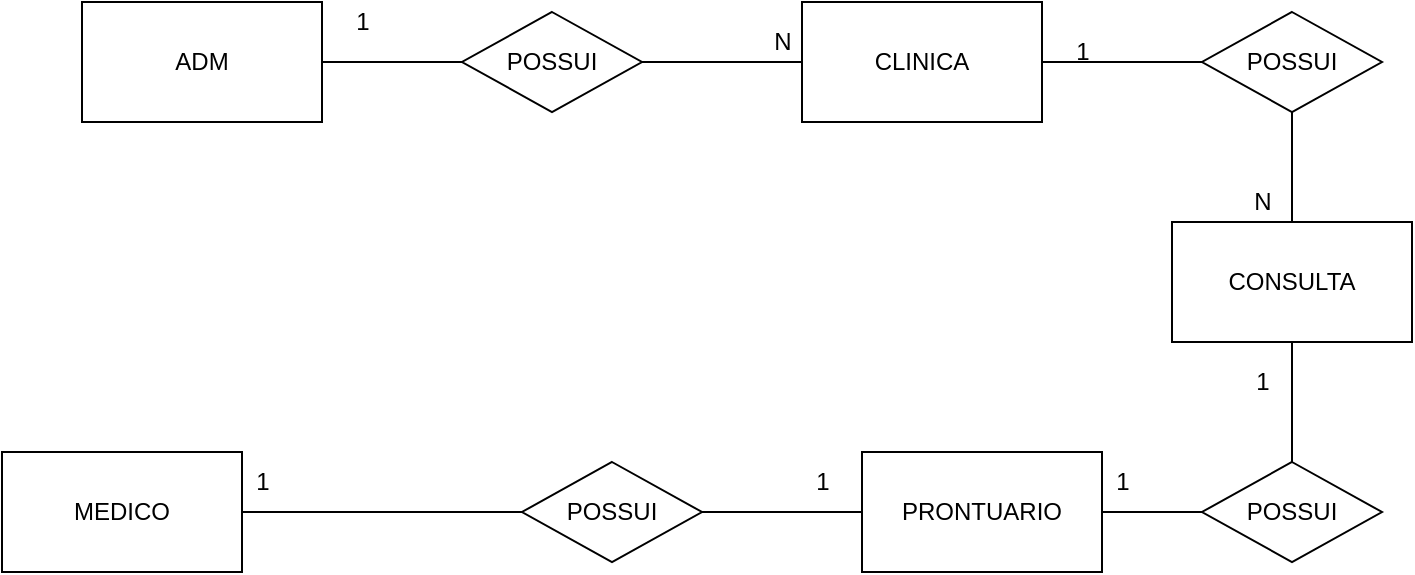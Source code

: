 <mxfile version="12.6.7" type="device"><diagram id="Os_TEFsGQWYt6Gtz5SPm" name="Page-1"><mxGraphModel dx="2105" dy="548" grid="1" gridSize="10" guides="1" tooltips="1" connect="1" arrows="1" fold="1" page="1" pageScale="1" pageWidth="827" pageHeight="1169" math="0" shadow="0"><root><mxCell id="0"/><mxCell id="1" parent="0"/><mxCell id="fZ9C1_0rifTacxeOwdhb-1" value="ADM" style="rounded=0;whiteSpace=wrap;html=1;" vertex="1" parent="1"><mxGeometry x="20" y="20" width="120" height="60" as="geometry"/></mxCell><mxCell id="fZ9C1_0rifTacxeOwdhb-3" value="CLINICA" style="rounded=0;whiteSpace=wrap;html=1;" vertex="1" parent="1"><mxGeometry x="380" y="20" width="120" height="60" as="geometry"/></mxCell><mxCell id="fZ9C1_0rifTacxeOwdhb-4" value="MEDICO" style="rounded=0;whiteSpace=wrap;html=1;" vertex="1" parent="1"><mxGeometry x="-20" y="245" width="120" height="60" as="geometry"/></mxCell><mxCell id="fZ9C1_0rifTacxeOwdhb-6" value="PRONTUARIO&lt;br&gt;" style="rounded=0;whiteSpace=wrap;html=1;" vertex="1" parent="1"><mxGeometry x="410" y="245" width="120" height="60" as="geometry"/></mxCell><mxCell id="fZ9C1_0rifTacxeOwdhb-8" value="POSSUI" style="rhombus;whiteSpace=wrap;html=1;" vertex="1" parent="1"><mxGeometry x="210" y="25" width="90" height="50" as="geometry"/></mxCell><mxCell id="fZ9C1_0rifTacxeOwdhb-11" value="POSSUI" style="rhombus;whiteSpace=wrap;html=1;" vertex="1" parent="1"><mxGeometry x="580" y="25" width="90" height="50" as="geometry"/></mxCell><mxCell id="fZ9C1_0rifTacxeOwdhb-14" value="POSSUI" style="rhombus;whiteSpace=wrap;html=1;" vertex="1" parent="1"><mxGeometry x="240" y="250" width="90" height="50" as="geometry"/></mxCell><mxCell id="fZ9C1_0rifTacxeOwdhb-27" value="1" style="text;html=1;align=center;verticalAlign=middle;resizable=0;points=[];autosize=1;" vertex="1" parent="1"><mxGeometry x="150" y="20" width="20" height="20" as="geometry"/></mxCell><mxCell id="fZ9C1_0rifTacxeOwdhb-28" value="N" style="text;html=1;align=center;verticalAlign=middle;resizable=0;points=[];autosize=1;" vertex="1" parent="1"><mxGeometry x="360" y="30" width="20" height="20" as="geometry"/></mxCell><mxCell id="fZ9C1_0rifTacxeOwdhb-29" value="1" style="text;html=1;align=center;verticalAlign=middle;resizable=0;points=[];autosize=1;" vertex="1" parent="1"><mxGeometry x="510" y="35" width="20" height="20" as="geometry"/></mxCell><mxCell id="fZ9C1_0rifTacxeOwdhb-30" value="1" style="text;html=1;align=center;verticalAlign=middle;resizable=0;points=[];autosize=1;" vertex="1" parent="1"><mxGeometry x="380" y="250" width="20" height="20" as="geometry"/></mxCell><mxCell id="fZ9C1_0rifTacxeOwdhb-32" value="1" style="text;html=1;align=center;verticalAlign=middle;resizable=0;points=[];autosize=1;" vertex="1" parent="1"><mxGeometry x="100" y="250" width="20" height="20" as="geometry"/></mxCell><mxCell id="fZ9C1_0rifTacxeOwdhb-36" value="" style="endArrow=none;html=1;entryX=1;entryY=0.5;entryDx=0;entryDy=0;exitX=0;exitY=0.5;exitDx=0;exitDy=0;" edge="1" parent="1" source="fZ9C1_0rifTacxeOwdhb-8" target="fZ9C1_0rifTacxeOwdhb-1"><mxGeometry width="50" height="50" relative="1" as="geometry"><mxPoint x="20" y="440" as="sourcePoint"/><mxPoint x="70" y="390" as="targetPoint"/></mxGeometry></mxCell><mxCell id="fZ9C1_0rifTacxeOwdhb-38" value="" style="endArrow=none;html=1;entryX=1;entryY=0.5;entryDx=0;entryDy=0;exitX=0;exitY=0.5;exitDx=0;exitDy=0;" edge="1" parent="1" source="fZ9C1_0rifTacxeOwdhb-3" target="fZ9C1_0rifTacxeOwdhb-8"><mxGeometry width="50" height="50" relative="1" as="geometry"><mxPoint x="230" y="70" as="sourcePoint"/><mxPoint x="160" y="70" as="targetPoint"/></mxGeometry></mxCell><mxCell id="fZ9C1_0rifTacxeOwdhb-39" value="&lt;span style=&quot;color: rgba(0 , 0 , 0 , 0) ; font-family: monospace ; font-size: 0px ; background-color: rgb(248 , 249 , 250)&quot;&gt;%3CmxGraphModel%3E%3Croot%3E%3CmxCell%20id%3D%220%22%2F%3E%3CmxCell%20id%3D%221%22%20parent%3D%220%22%2F%3E%3CmxCell%20id%3D%222%22%20value%3D%22%22%20style%3D%22endArrow%3Dnone%3Bhtml%3D1%3BentryX%3D1%3BentryY%3D0.5%3BentryDx%3D0%3BentryDy%3D0%3BexitX%3D0%3BexitY%3D0.5%3BexitDx%3D0%3BexitDy%3D0%3B%22%20edge%3D%221%22%20parent%3D%221%22%3E%3CmxGeometry%20width%3D%2250%22%20height%3D%2250%22%20relative%3D%221%22%20as%3D%22geometry%22%3E%3CmxPoint%20x%3D%22580%22%20y%3D%2250%22%20as%3D%22sourcePoint%22%2F%3E%3CmxPoint%20x%3D%22500%22%20y%3D%2250%22%20as%3D%22targetPoint%22%2F%3E%3C%2FmxGeometry%3E%3C%2FmxCell%3E%3C%2Froot%3E%3C%2FmxGraphModel%3E&lt;/span&gt;&lt;span style=&quot;color: rgba(0 , 0 , 0 , 0) ; font-family: monospace ; font-size: 0px ; background-color: rgb(248 , 249 , 250)&quot;&gt;%3CmxGraphModel%3E%3Croot%3E%3CmxCell%20id%3D%220%22%2F%3E%3CmxCell%20id%3D%221%22%20parent%3D%220%22%2F%3E%3CmxCell%20id%3D%222%22%20value%3D%22%22%20style%3D%22endArrow%3Dnone%3Bhtml%3D1%3BentryX%3D1%3BentryY%3D0.5%3BentryDx%3D0%3BentryDy%3D0%3BexitX%3D0%3BexitY%3D0.5%3BexitDx%3D0%3BexitDy%3D0%3B%22%20edge%3D%221%22%20parent%3D%221%22%3E%3CmxGeometry%20width%3D%2250%22%20height%3D%2250%22%20relative%3D%221%22%20as%3D%22geometry%22%3E%3CmxPoint%20x%3D%22580%22%20y%3D%2250%22%20as%3D%22sourcePoint%22%2F%3E%3CmxPoint%20x%3D%22500%22%20y%3D%2250%22%20as%3D%22targetPoint%22%2F%3E%3C%2FmxGeometry%3E%3C%2FmxCell%3E%3C%2Froot%3E%3C%2FmxGraphModel%3&lt;/span&gt;" style="endArrow=none;html=1;entryX=1;entryY=0.5;entryDx=0;entryDy=0;exitX=0;exitY=0.5;exitDx=0;exitDy=0;" edge="1" parent="1" source="fZ9C1_0rifTacxeOwdhb-11" target="fZ9C1_0rifTacxeOwdhb-3"><mxGeometry width="50" height="50" relative="1" as="geometry"><mxPoint x="240" y="80" as="sourcePoint"/><mxPoint x="170" y="80" as="targetPoint"/></mxGeometry></mxCell><mxCell id="fZ9C1_0rifTacxeOwdhb-43" value="" style="endArrow=none;html=1;entryX=1;entryY=0.5;entryDx=0;entryDy=0;exitX=0;exitY=0.5;exitDx=0;exitDy=0;" edge="1" parent="1" source="fZ9C1_0rifTacxeOwdhb-50" target="fZ9C1_0rifTacxeOwdhb-6"><mxGeometry width="50" height="50" relative="1" as="geometry"><mxPoint x="360" y="200" as="sourcePoint"/><mxPoint x="-460" y="310" as="targetPoint"/></mxGeometry></mxCell><mxCell id="fZ9C1_0rifTacxeOwdhb-44" value="" style="endArrow=none;html=1;entryX=0;entryY=0.5;entryDx=0;entryDy=0;exitX=1;exitY=0.5;exitDx=0;exitDy=0;" edge="1" parent="1" source="fZ9C1_0rifTacxeOwdhb-4" target="fZ9C1_0rifTacxeOwdhb-14"><mxGeometry width="50" height="50" relative="1" as="geometry"><mxPoint x="-380" y="320" as="sourcePoint"/><mxPoint x="-450" y="320" as="targetPoint"/></mxGeometry></mxCell><mxCell id="fZ9C1_0rifTacxeOwdhb-45" value="CONSULTA" style="rounded=0;whiteSpace=wrap;html=1;" vertex="1" parent="1"><mxGeometry x="565" y="130" width="120" height="60" as="geometry"/></mxCell><mxCell id="fZ9C1_0rifTacxeOwdhb-46" value="" style="endArrow=none;html=1;entryX=0.5;entryY=1;entryDx=0;entryDy=0;exitX=0.5;exitY=0;exitDx=0;exitDy=0;" edge="1" parent="1" source="fZ9C1_0rifTacxeOwdhb-45" target="fZ9C1_0rifTacxeOwdhb-11"><mxGeometry width="50" height="50" relative="1" as="geometry"><mxPoint x="590" y="60" as="sourcePoint"/><mxPoint x="510" y="60" as="targetPoint"/></mxGeometry></mxCell><mxCell id="fZ9C1_0rifTacxeOwdhb-47" value="N" style="text;html=1;align=center;verticalAlign=middle;resizable=0;points=[];autosize=1;" vertex="1" parent="1"><mxGeometry x="600" y="110" width="20" height="20" as="geometry"/></mxCell><mxCell id="fZ9C1_0rifTacxeOwdhb-49" value="1" style="text;html=1;align=center;verticalAlign=middle;resizable=0;points=[];autosize=1;" vertex="1" parent="1"><mxGeometry x="530" y="250" width="20" height="20" as="geometry"/></mxCell><mxCell id="fZ9C1_0rifTacxeOwdhb-50" value="POSSUI" style="rhombus;whiteSpace=wrap;html=1;" vertex="1" parent="1"><mxGeometry x="580" y="250" width="90" height="50" as="geometry"/></mxCell><mxCell id="fZ9C1_0rifTacxeOwdhb-51" value="&lt;span style=&quot;color: rgba(0 , 0 , 0 , 0) ; font-family: monospace ; font-size: 0px ; background-color: rgb(248 , 249 , 250)&quot;&gt;%3CmxGraphModel%3E%3Croot%3E%3CmxCell%20id%3D%220%22%2F%3E%3CmxCell%20id%3D%221%22%20parent%3D%220%22%2F%3E%3CmxCell%20id%3D%222%22%20value%3D%22%22%20style%3D%22endArrow%3Dnone%3Bhtml%3D1%3BentryX%3D1%3BentryY%3D0.5%3BentryDx%3D0%3BentryDy%3D0%3BexitX%3D0%3BexitY%3D0.5%3BexitDx%3D0%3BexitDy%3D0%3B%22%20edge%3D%221%22%20parent%3D%221%22%3E%3CmxGeometry%20width%3D%2250%22%20height%3D%2250%22%20relative%3D%221%22%20as%3D%22geometry%22%3E%3CmxPoint%20x%3D%22580%22%20y%3D%2250%22%20as%3D%22sourcePoint%22%2F%3E%3CmxPoint%20x%3D%22500%22%20y%3D%2250%22%20as%3D%22targetPoint%22%2F%3E%3C%2FmxGeometry%3E%3C%2FmxCell%3E%3C%2Froot%3E%3C%2FmxGraphModel%3E&lt;/span&gt;&lt;span style=&quot;color: rgba(0 , 0 , 0 , 0) ; font-family: monospace ; font-size: 0px ; background-color: rgb(248 , 249 , 250)&quot;&gt;%3CmxGraphModel%3E%3Croot%3E%3CmxCell%20id%3D%220%22%2F%3E%3CmxCell%20id%3D%221%22%20parent%3D%220%22%2F%3E%3CmxCell%20id%3D%222%22%20value%3D%22%22%20style%3D%22endArrow%3Dnone%3Bhtml%3D1%3BentryX%3D1%3BentryY%3D0.5%3BentryDx%3D0%3BentryDy%3D0%3BexitX%3D0%3BexitY%3D0.5%3BexitDx%3D0%3BexitDy%3D0%3B%22%20edge%3D%221%22%20parent%3D%221%22%3E%3CmxGeometry%20width%3D%2250%22%20height%3D%2250%22%20relative%3D%221%22%20as%3D%22geometry%22%3E%3CmxPoint%20x%3D%22580%22%20y%3D%2250%22%20as%3D%22sourcePoint%22%2F%3E%3CmxPoint%20x%3D%22500%22%20y%3D%2250%22%20as%3D%22targetPoint%22%2F%3E%3C%2FmxGeometry%3E%3C%2FmxCell%3E%3C%2Froot%3E%3C%2FmxGraphModel%3&lt;/span&gt;" style="endArrow=none;html=1;entryX=0;entryY=0.5;entryDx=0;entryDy=0;exitX=1;exitY=0.5;exitDx=0;exitDy=0;" edge="1" parent="1" source="fZ9C1_0rifTacxeOwdhb-14" target="fZ9C1_0rifTacxeOwdhb-6"><mxGeometry width="50" height="50" relative="1" as="geometry"><mxPoint x="590" y="60" as="sourcePoint"/><mxPoint x="510" y="60" as="targetPoint"/></mxGeometry></mxCell><mxCell id="fZ9C1_0rifTacxeOwdhb-52" value="&lt;span style=&quot;color: rgba(0 , 0 , 0 , 0) ; font-family: monospace ; font-size: 0px ; background-color: rgb(248 , 249 , 250)&quot;&gt;%3CmxGraphModel%3E%3Croot%3E%3CmxCell%20id%3D%220%22%2F%3E%3CmxCell%20id%3D%221%22%20parent%3D%220%22%2F%3E%3CmxCell%20id%3D%222%22%20value%3D%22%22%20style%3D%22endArrow%3Dnone%3Bhtml%3D1%3BentryX%3D1%3BentryY%3D0.5%3BentryDx%3D0%3BentryDy%3D0%3BexitX%3D0%3BexitY%3D0.5%3BexitDx%3D0%3BexitDy%3D0%3B%22%20edge%3D%221%22%20parent%3D%221%22%3E%3CmxGeometry%20width%3D%2250%22%20height%3D%2250%22%20relative%3D%221%22%20as%3D%22geometry%22%3E%3CmxPoint%20x%3D%22580%22%20y%3D%2250%22%20as%3D%22sourcePoint%22%2F%3E%3CmxPoint%20x%3D%22500%22%20y%3D%2250%22%20as%3D%22targetPoint%22%2F%3E%3C%2FmxGeometry%3E%3C%2FmxCell%3E%3C%2Froot%3E%3C%2FmxGraphModel%3E&lt;/span&gt;&lt;span style=&quot;color: rgba(0 , 0 , 0 , 0) ; font-family: monospace ; font-size: 0px ; background-color: rgb(248 , 249 , 250)&quot;&gt;%3CmxGraphModel%3E%3Croot%3E%3CmxCell%20id%3D%220%22%2F%3E%3CmxCell%20id%3D%221%22%20parent%3D%220%22%2F%3E%3CmxCell%20id%3D%222%22%20value%3D%22%22%20style%3D%22endArrow%3Dnone%3Bhtml%3D1%3BentryX%3D1%3BentryY%3D0.5%3BentryDx%3D0%3BentryDy%3D0%3BexitX%3D0%3BexitY%3D0.5%3BexitDx%3D0%3BexitDy%3D0%3B%22%20edge%3D%221%22%20parent%3D%221%22%3E%3CmxGeometry%20width%3D%2250%22%20height%3D%2250%22%20relative%3D%221%22%20as%3D%22geometry%22%3E%3CmxPoint%20x%3D%22580%22%20y%3D%2250%22%20as%3D%22sourcePoint%22%2F%3E%3CmxPoint%20x%3D%22500%22%20y%3D%2250%22%20as%3D%22targetPoint%22%2F%3E%3C%2FmxGeometry%3E%3C%2FmxCell%3E%3C%2Froot%3E%3C%2FmxGraphModel%3&lt;/span&gt;" style="endArrow=none;html=1;entryX=0.5;entryY=0;entryDx=0;entryDy=0;exitX=0.5;exitY=1;exitDx=0;exitDy=0;" edge="1" parent="1" source="fZ9C1_0rifTacxeOwdhb-45" target="fZ9C1_0rifTacxeOwdhb-50"><mxGeometry width="50" height="50" relative="1" as="geometry"><mxPoint x="600" y="70" as="sourcePoint"/><mxPoint x="520" y="70" as="targetPoint"/></mxGeometry></mxCell><mxCell id="fZ9C1_0rifTacxeOwdhb-53" value="1" style="text;html=1;align=center;verticalAlign=middle;resizable=0;points=[];autosize=1;" vertex="1" parent="1"><mxGeometry x="600" y="200" width="20" height="20" as="geometry"/></mxCell></root></mxGraphModel></diagram></mxfile>